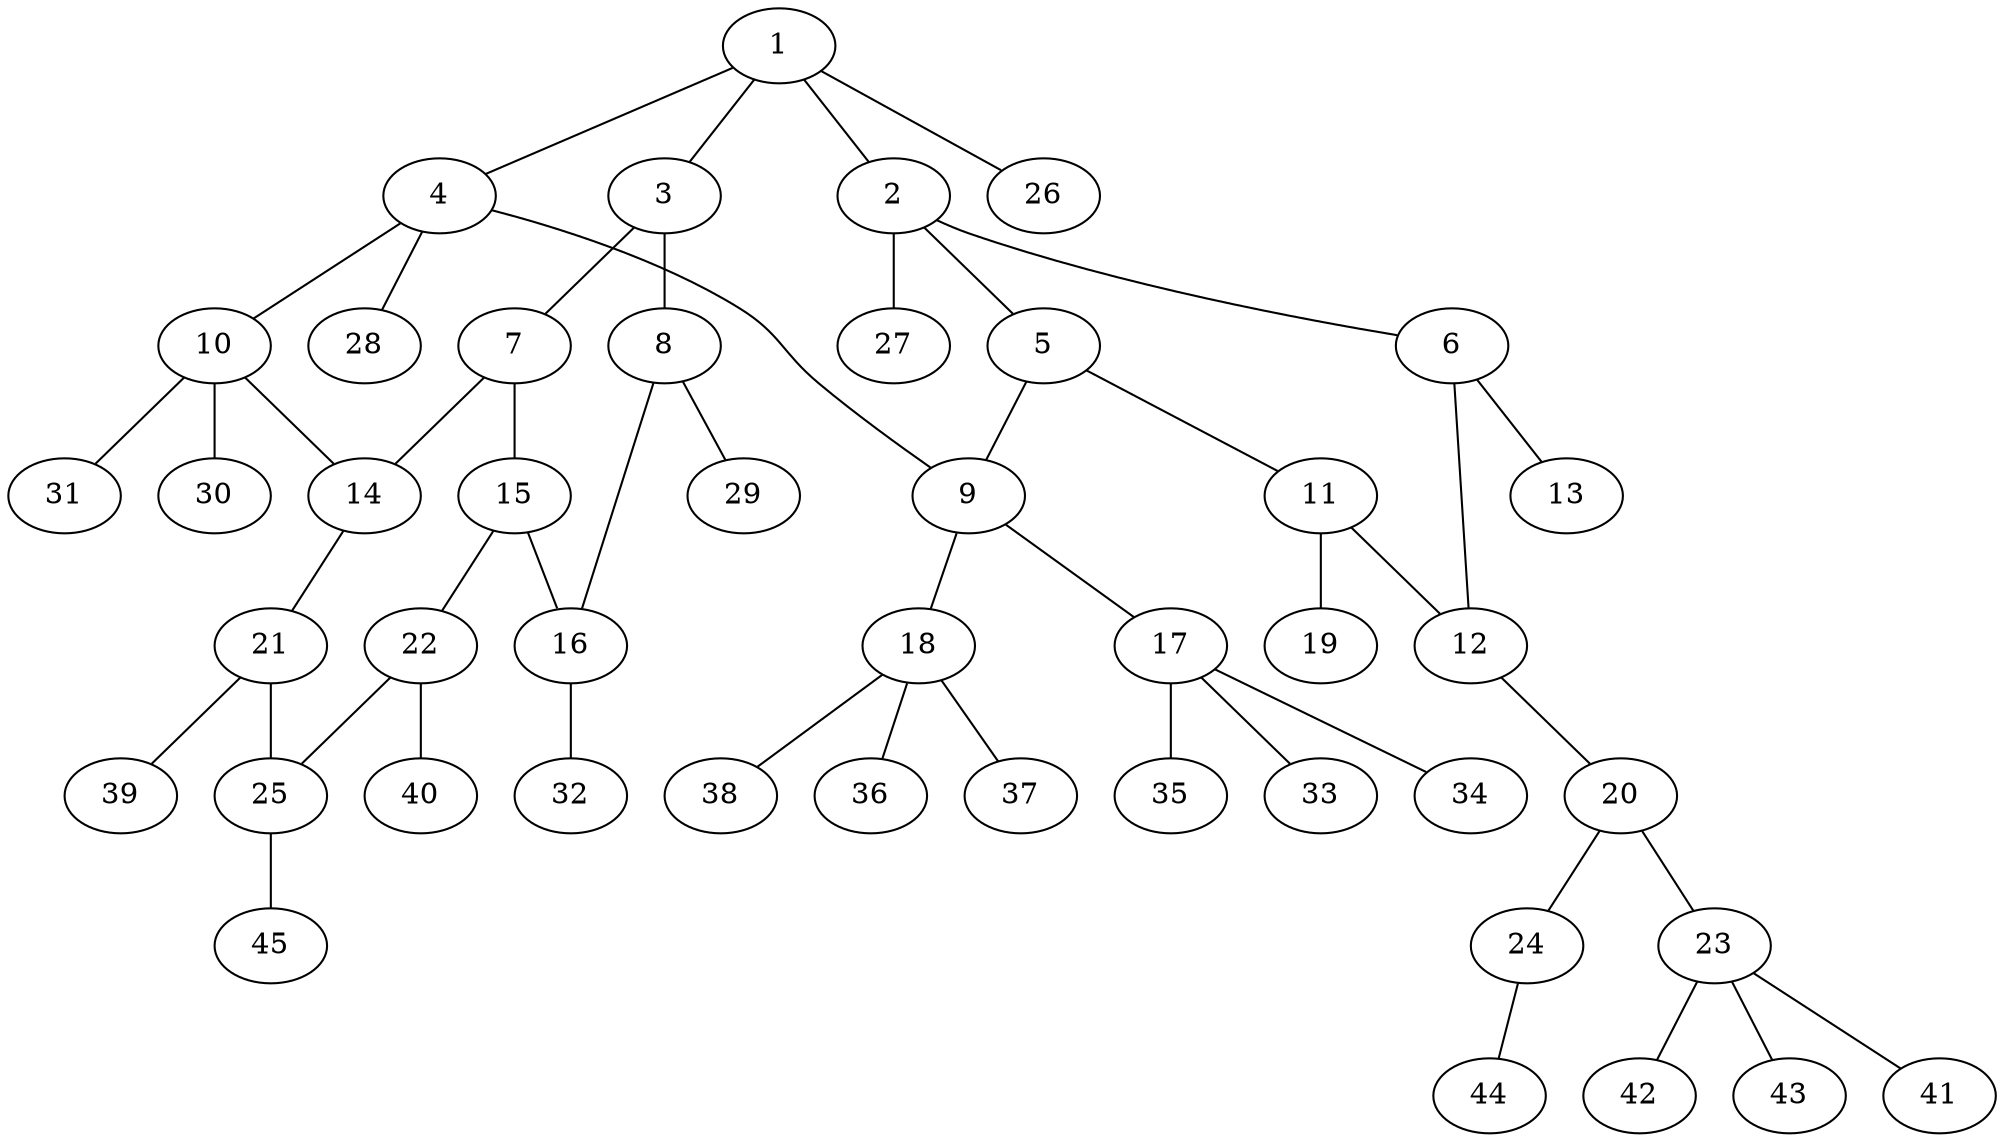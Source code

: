 graph molecule_4056 {
	1	 [chem=C];
	2	 [chem=C];
	1 -- 2	 [valence=1];
	3	 [chem=C];
	1 -- 3	 [valence=1];
	4	 [chem=C];
	1 -- 4	 [valence=1];
	26	 [chem=H];
	1 -- 26	 [valence=1];
	5	 [chem=N];
	2 -- 5	 [valence=1];
	6	 [chem=C];
	2 -- 6	 [valence=1];
	27	 [chem=H];
	2 -- 27	 [valence=1];
	7	 [chem=C];
	3 -- 7	 [valence=1];
	8	 [chem=C];
	3 -- 8	 [valence=2];
	9	 [chem=C];
	4 -- 9	 [valence=1];
	10	 [chem=C];
	4 -- 10	 [valence=1];
	28	 [chem=H];
	4 -- 28	 [valence=1];
	5 -- 9	 [valence=1];
	11	 [chem=C];
	5 -- 11	 [valence=1];
	12	 [chem=C];
	6 -- 12	 [valence=1];
	13	 [chem=O];
	6 -- 13	 [valence=2];
	14	 [chem=C];
	7 -- 14	 [valence=2];
	15	 [chem=C];
	7 -- 15	 [valence=1];
	16	 [chem=N];
	8 -- 16	 [valence=1];
	29	 [chem=H];
	8 -- 29	 [valence=1];
	17	 [chem=C];
	9 -- 17	 [valence=1];
	18	 [chem=C];
	9 -- 18	 [valence=1];
	10 -- 14	 [valence=1];
	30	 [chem=H];
	10 -- 30	 [valence=1];
	31	 [chem=H];
	10 -- 31	 [valence=1];
	11 -- 12	 [valence=1];
	19	 [chem=O];
	11 -- 19	 [valence=2];
	20	 [chem=C];
	12 -- 20	 [valence=2];
	21	 [chem=C];
	14 -- 21	 [valence=1];
	15 -- 16	 [valence=1];
	22	 [chem=C];
	15 -- 22	 [valence=2];
	32	 [chem=H];
	16 -- 32	 [valence=1];
	33	 [chem=H];
	17 -- 33	 [valence=1];
	34	 [chem=H];
	17 -- 34	 [valence=1];
	35	 [chem=H];
	17 -- 35	 [valence=1];
	36	 [chem=H];
	18 -- 36	 [valence=1];
	37	 [chem=H];
	18 -- 37	 [valence=1];
	38	 [chem=H];
	18 -- 38	 [valence=1];
	23	 [chem=C];
	20 -- 23	 [valence=1];
	24	 [chem=O];
	20 -- 24	 [valence=1];
	25	 [chem=C];
	21 -- 25	 [valence=2];
	39	 [chem=H];
	21 -- 39	 [valence=1];
	22 -- 25	 [valence=1];
	40	 [chem=H];
	22 -- 40	 [valence=1];
	41	 [chem=H];
	23 -- 41	 [valence=1];
	42	 [chem=H];
	23 -- 42	 [valence=1];
	43	 [chem=H];
	23 -- 43	 [valence=1];
	44	 [chem=H];
	24 -- 44	 [valence=1];
	45	 [chem=H];
	25 -- 45	 [valence=1];
}
